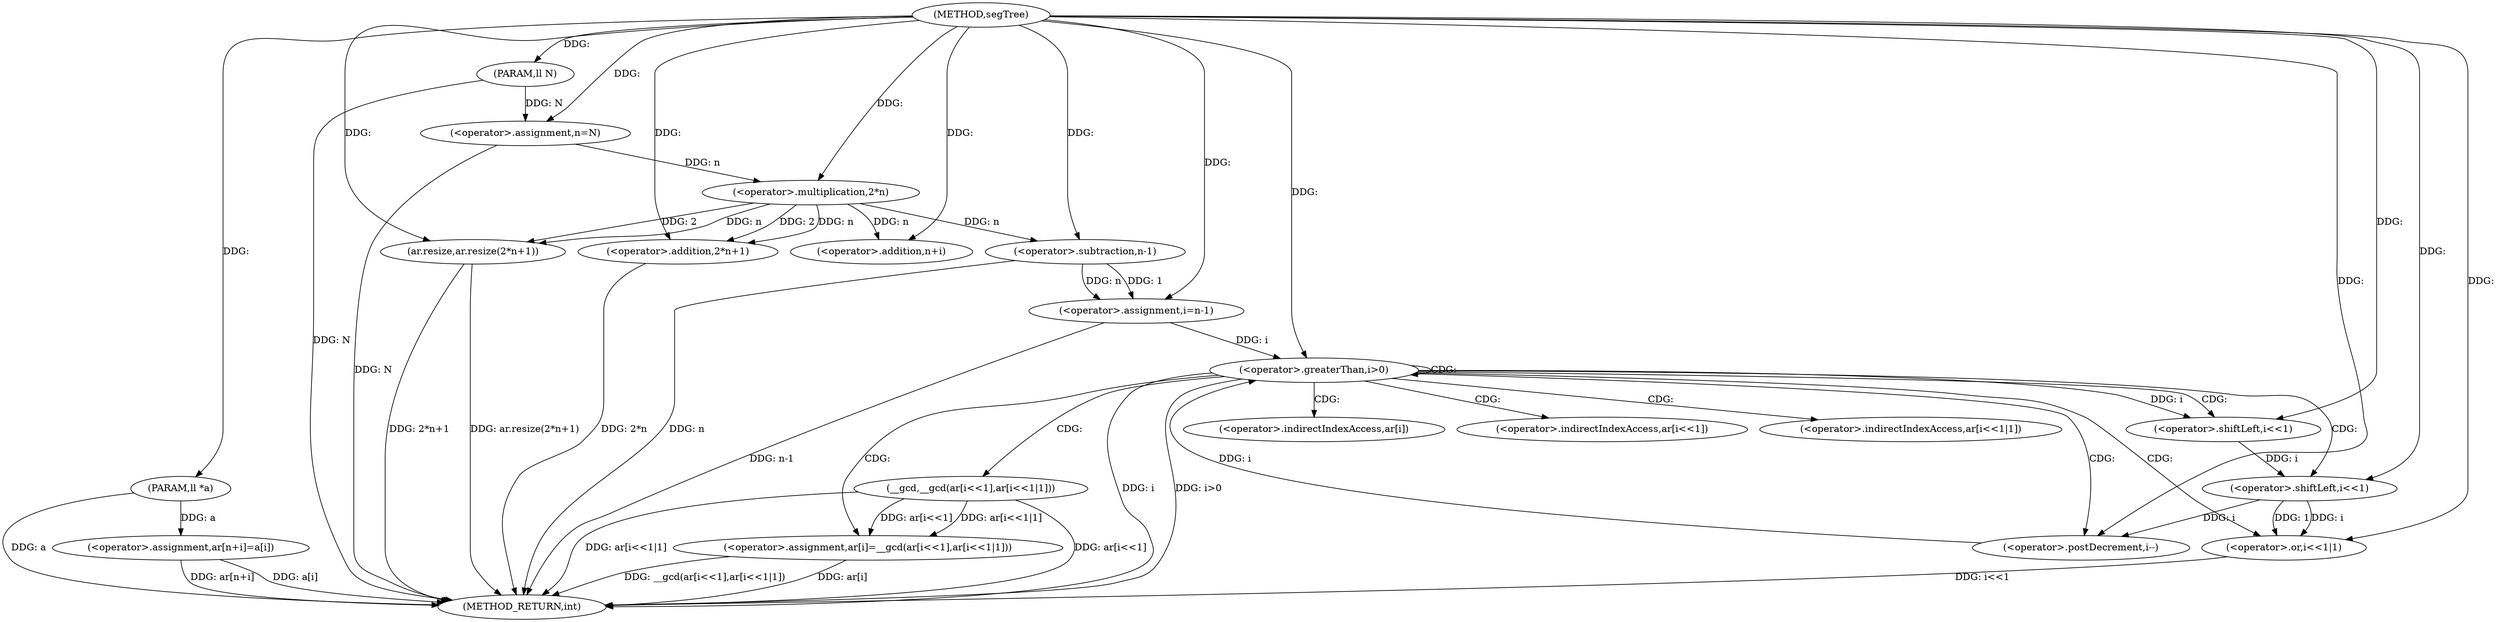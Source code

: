 digraph "segTree" {  
"1000338" [label = "(METHOD,segTree)" ]
"1000389" [label = "(METHOD_RETURN,int)" ]
"1000339" [label = "(PARAM,ll *a)" ]
"1000340" [label = "(PARAM,ll N)" ]
"1000343" [label = "(<operator>.assignment,n=N)" ]
"1000346" [label = "(ar.resize,ar.resize(2*n+1))" ]
"1000352" [label = "(<operator>.assignment,ar[n+i]=a[i])" ]
"1000362" [label = "(<operator>.assignment,i=n-1)" ]
"1000367" [label = "(<operator>.greaterThan,i>0)" ]
"1000370" [label = "(<operator>.postDecrement,i--)" ]
"1000372" [label = "(<operator>.assignment,ar[i]=__gcd(ar[i<<1],ar[i<<1|1]))" ]
"1000347" [label = "(<operator>.addition,2*n+1)" ]
"1000348" [label = "(<operator>.multiplication,2*n)" ]
"1000355" [label = "(<operator>.addition,n+i)" ]
"1000364" [label = "(<operator>.subtraction,n-1)" ]
"1000376" [label = "(__gcd,__gcd(ar[i<<1],ar[i<<1|1]))" ]
"1000379" [label = "(<operator>.shiftLeft,i<<1)" ]
"1000384" [label = "(<operator>.or,i<<1|1)" ]
"1000385" [label = "(<operator>.shiftLeft,i<<1)" ]
"1000373" [label = "(<operator>.indirectIndexAccess,ar[i])" ]
"1000377" [label = "(<operator>.indirectIndexAccess,ar[i<<1])" ]
"1000382" [label = "(<operator>.indirectIndexAccess,ar[i<<1|1])" ]
  "1000339" -> "1000389"  [ label = "DDG: a"] 
  "1000340" -> "1000389"  [ label = "DDG: N"] 
  "1000343" -> "1000389"  [ label = "DDG: N"] 
  "1000347" -> "1000389"  [ label = "DDG: 2*n"] 
  "1000346" -> "1000389"  [ label = "DDG: 2*n+1"] 
  "1000346" -> "1000389"  [ label = "DDG: ar.resize(2*n+1)"] 
  "1000352" -> "1000389"  [ label = "DDG: ar[n+i]"] 
  "1000352" -> "1000389"  [ label = "DDG: a[i]"] 
  "1000364" -> "1000389"  [ label = "DDG: n"] 
  "1000362" -> "1000389"  [ label = "DDG: n-1"] 
  "1000367" -> "1000389"  [ label = "DDG: i"] 
  "1000367" -> "1000389"  [ label = "DDG: i>0"] 
  "1000372" -> "1000389"  [ label = "DDG: ar[i]"] 
  "1000376" -> "1000389"  [ label = "DDG: ar[i<<1]"] 
  "1000384" -> "1000389"  [ label = "DDG: i<<1"] 
  "1000376" -> "1000389"  [ label = "DDG: ar[i<<1|1]"] 
  "1000372" -> "1000389"  [ label = "DDG: __gcd(ar[i<<1],ar[i<<1|1])"] 
  "1000338" -> "1000339"  [ label = "DDG: "] 
  "1000338" -> "1000340"  [ label = "DDG: "] 
  "1000340" -> "1000343"  [ label = "DDG: N"] 
  "1000338" -> "1000343"  [ label = "DDG: "] 
  "1000339" -> "1000352"  [ label = "DDG: a"] 
  "1000338" -> "1000346"  [ label = "DDG: "] 
  "1000348" -> "1000346"  [ label = "DDG: 2"] 
  "1000348" -> "1000346"  [ label = "DDG: n"] 
  "1000364" -> "1000362"  [ label = "DDG: n"] 
  "1000364" -> "1000362"  [ label = "DDG: 1"] 
  "1000376" -> "1000372"  [ label = "DDG: ar[i<<1]"] 
  "1000376" -> "1000372"  [ label = "DDG: ar[i<<1|1]"] 
  "1000348" -> "1000347"  [ label = "DDG: 2"] 
  "1000348" -> "1000347"  [ label = "DDG: n"] 
  "1000338" -> "1000347"  [ label = "DDG: "] 
  "1000338" -> "1000362"  [ label = "DDG: "] 
  "1000362" -> "1000367"  [ label = "DDG: i"] 
  "1000370" -> "1000367"  [ label = "DDG: i"] 
  "1000338" -> "1000367"  [ label = "DDG: "] 
  "1000385" -> "1000370"  [ label = "DDG: i"] 
  "1000338" -> "1000370"  [ label = "DDG: "] 
  "1000338" -> "1000348"  [ label = "DDG: "] 
  "1000343" -> "1000348"  [ label = "DDG: n"] 
  "1000348" -> "1000355"  [ label = "DDG: n"] 
  "1000338" -> "1000355"  [ label = "DDG: "] 
  "1000338" -> "1000364"  [ label = "DDG: "] 
  "1000348" -> "1000364"  [ label = "DDG: n"] 
  "1000367" -> "1000379"  [ label = "DDG: i"] 
  "1000338" -> "1000379"  [ label = "DDG: "] 
  "1000385" -> "1000384"  [ label = "DDG: 1"] 
  "1000385" -> "1000384"  [ label = "DDG: i"] 
  "1000338" -> "1000384"  [ label = "DDG: "] 
  "1000379" -> "1000385"  [ label = "DDG: i"] 
  "1000338" -> "1000385"  [ label = "DDG: "] 
  "1000367" -> "1000370"  [ label = "CDG: "] 
  "1000367" -> "1000372"  [ label = "CDG: "] 
  "1000367" -> "1000377"  [ label = "CDG: "] 
  "1000367" -> "1000373"  [ label = "CDG: "] 
  "1000367" -> "1000367"  [ label = "CDG: "] 
  "1000367" -> "1000382"  [ label = "CDG: "] 
  "1000367" -> "1000379"  [ label = "CDG: "] 
  "1000367" -> "1000376"  [ label = "CDG: "] 
  "1000367" -> "1000385"  [ label = "CDG: "] 
  "1000367" -> "1000384"  [ label = "CDG: "] 
}
